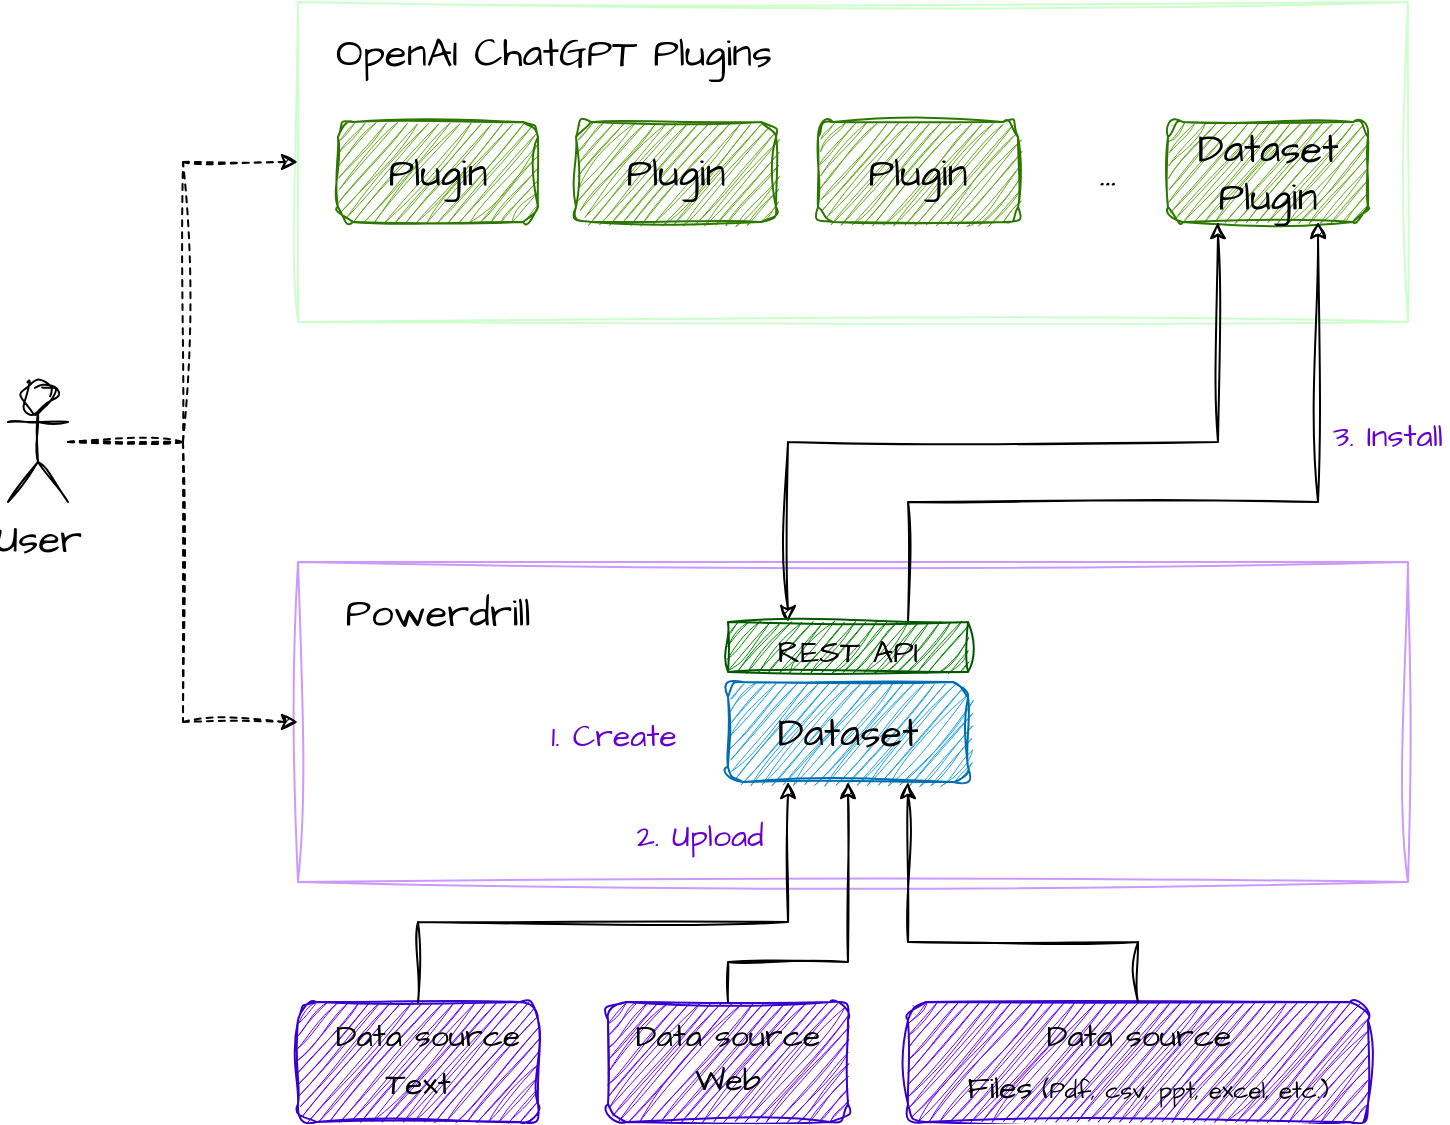 <mxfile version="21.6.8" type="github">
  <diagram name="Page-1" id="-RpIPuz9YmKVfhQ-e5wv">
    <mxGraphModel dx="1134" dy="1125" grid="1" gridSize="10" guides="1" tooltips="1" connect="1" arrows="1" fold="1" page="1" pageScale="1" pageWidth="827" pageHeight="1169" math="0" shadow="0">
      <root>
        <mxCell id="0" />
        <mxCell id="1" parent="0" />
        <mxCell id="BhB_OIrB13sOwprm3m46-2" value="" style="rounded=0;whiteSpace=wrap;html=1;sketch=1;hachureGap=4;jiggle=2;curveFitting=1;fontFamily=Architects Daughter;fontSource=https%3A%2F%2Ffonts.googleapis.com%2Fcss%3Ffamily%3DArchitects%2BDaughter;fontSize=20;strokeColor=#CC99FF;" parent="1" vertex="1">
          <mxGeometry x="225" y="680" width="555" height="160" as="geometry" />
        </mxCell>
        <mxCell id="BhB_OIrB13sOwprm3m46-3" value="" style="rounded=1;whiteSpace=wrap;html=1;sketch=1;curveFitting=1;jiggle=2;fillColor=#1ba1e2;fontColor=#ffffff;strokeColor=#006EAF;" parent="1" vertex="1">
          <mxGeometry x="440" y="740" width="120" height="50" as="geometry" />
        </mxCell>
        <mxCell id="BhB_OIrB13sOwprm3m46-4" value="Dataset" style="text;html=1;strokeColor=none;fillColor=none;align=center;verticalAlign=middle;whiteSpace=wrap;rounded=0;fontSize=20;fontFamily=Architects Daughter;" parent="1" vertex="1">
          <mxGeometry x="470" y="750" width="60" height="30" as="geometry" />
        </mxCell>
        <mxCell id="BhB_OIrB13sOwprm3m46-5" value="Powerdrill" style="text;html=1;strokeColor=none;fillColor=none;align=center;verticalAlign=middle;whiteSpace=wrap;rounded=0;fontSize=20;fontFamily=Architects Daughter;" parent="1" vertex="1">
          <mxGeometry x="265" y="690" width="60" height="30" as="geometry" />
        </mxCell>
        <mxCell id="BhB_OIrB13sOwprm3m46-6" value="" style="rounded=0;whiteSpace=wrap;html=1;sketch=1;hachureGap=4;jiggle=2;curveFitting=1;fontFamily=Architects Daughter;fontSource=https%3A%2F%2Ffonts.googleapis.com%2Fcss%3Ffamily%3DArchitects%2BDaughter;fontSize=20;strokeColor=#CCFFCC;" parent="1" vertex="1">
          <mxGeometry x="225" y="400" width="555" height="160" as="geometry" />
        </mxCell>
        <mxCell id="BhB_OIrB13sOwprm3m46-7" value="OpenAI ChatGPT Plugins" style="text;html=1;strokeColor=none;fillColor=none;align=center;verticalAlign=middle;whiteSpace=wrap;rounded=0;fontSize=20;fontFamily=Architects Daughter;" parent="1" vertex="1">
          <mxGeometry x="240" y="410" width="226" height="30" as="geometry" />
        </mxCell>
        <mxCell id="BhB_OIrB13sOwprm3m46-8" value="" style="rounded=1;whiteSpace=wrap;html=1;sketch=1;curveFitting=1;jiggle=2;fillColor=#60a917;fontColor=#ffffff;strokeColor=#2D7600;" parent="1" vertex="1">
          <mxGeometry x="245" y="460" width="100" height="50" as="geometry" />
        </mxCell>
        <mxCell id="BhB_OIrB13sOwprm3m46-9" value="Plugin" style="text;html=1;strokeColor=none;fillColor=none;align=center;verticalAlign=middle;whiteSpace=wrap;rounded=0;fontSize=20;fontFamily=Architects Daughter;" parent="1" vertex="1">
          <mxGeometry x="265" y="470" width="60" height="30" as="geometry" />
        </mxCell>
        <mxCell id="BhB_OIrB13sOwprm3m46-10" value="" style="rounded=1;whiteSpace=wrap;html=1;sketch=1;curveFitting=1;jiggle=2;fillColor=#60a917;fontColor=#ffffff;strokeColor=#2D7600;" parent="1" vertex="1">
          <mxGeometry x="364" y="460" width="100" height="50" as="geometry" />
        </mxCell>
        <mxCell id="BhB_OIrB13sOwprm3m46-11" value="Plugin" style="text;html=1;strokeColor=none;fillColor=none;align=center;verticalAlign=middle;whiteSpace=wrap;rounded=0;fontSize=20;fontFamily=Architects Daughter;" parent="1" vertex="1">
          <mxGeometry x="384" y="470" width="60" height="30" as="geometry" />
        </mxCell>
        <mxCell id="BhB_OIrB13sOwprm3m46-12" value="" style="rounded=1;whiteSpace=wrap;html=1;sketch=1;curveFitting=1;jiggle=2;fillColor=#60a917;fontColor=#ffffff;strokeColor=#2D7600;" parent="1" vertex="1">
          <mxGeometry x="485" y="460" width="100" height="50" as="geometry" />
        </mxCell>
        <mxCell id="BhB_OIrB13sOwprm3m46-13" value="Plugin" style="text;html=1;strokeColor=none;fillColor=none;align=center;verticalAlign=middle;whiteSpace=wrap;rounded=0;fontSize=20;fontFamily=Architects Daughter;" parent="1" vertex="1">
          <mxGeometry x="505" y="470" width="60" height="30" as="geometry" />
        </mxCell>
        <mxCell id="BhB_OIrB13sOwprm3m46-14" value="..." style="text;html=1;strokeColor=none;fillColor=none;align=center;verticalAlign=middle;whiteSpace=wrap;rounded=0;fontSize=20;fontFamily=Architects Daughter;" parent="1" vertex="1">
          <mxGeometry x="600" y="470" width="60" height="30" as="geometry" />
        </mxCell>
        <mxCell id="BhB_OIrB13sOwprm3m46-17" value="" style="rounded=1;whiteSpace=wrap;html=1;sketch=1;curveFitting=1;jiggle=2;fillColor=#60a917;fontColor=#ffffff;strokeColor=#2D7600;" parent="1" vertex="1">
          <mxGeometry x="660" y="460" width="100" height="50" as="geometry" />
        </mxCell>
        <mxCell id="BhB_OIrB13sOwprm3m46-18" value="Dataset&lt;br&gt;Plugin" style="text;html=1;strokeColor=none;fillColor=none;align=center;verticalAlign=middle;whiteSpace=wrap;rounded=0;fontSize=20;fontFamily=Architects Daughter;" parent="1" vertex="1">
          <mxGeometry x="680" y="470" width="60" height="30" as="geometry" />
        </mxCell>
        <mxCell id="BhB_OIrB13sOwprm3m46-21" style="edgeStyle=orthogonalEdgeStyle;rounded=0;sketch=1;hachureGap=4;jiggle=2;curveFitting=1;orthogonalLoop=1;jettySize=auto;html=1;entryX=0;entryY=0.5;entryDx=0;entryDy=0;fontFamily=Architects Daughter;fontSource=https%3A%2F%2Ffonts.googleapis.com%2Fcss%3Ffamily%3DArchitects%2BDaughter;fontSize=16;dashed=1;" parent="1" source="BhB_OIrB13sOwprm3m46-20" target="BhB_OIrB13sOwprm3m46-6" edge="1">
          <mxGeometry relative="1" as="geometry" />
        </mxCell>
        <mxCell id="BhB_OIrB13sOwprm3m46-22" style="edgeStyle=orthogonalEdgeStyle;rounded=0;sketch=1;hachureGap=4;jiggle=2;curveFitting=1;orthogonalLoop=1;jettySize=auto;html=1;entryX=0;entryY=0.5;entryDx=0;entryDy=0;fontFamily=Architects Daughter;fontSource=https%3A%2F%2Ffonts.googleapis.com%2Fcss%3Ffamily%3DArchitects%2BDaughter;fontSize=16;dashed=1;" parent="1" source="BhB_OIrB13sOwprm3m46-20" target="BhB_OIrB13sOwprm3m46-2" edge="1">
          <mxGeometry relative="1" as="geometry" />
        </mxCell>
        <mxCell id="BhB_OIrB13sOwprm3m46-20" value="User" style="shape=umlActor;verticalLabelPosition=bottom;verticalAlign=top;html=1;outlineConnect=0;sketch=1;hachureGap=4;jiggle=2;curveFitting=1;fontFamily=Architects Daughter;fontSource=https%3A%2F%2Ffonts.googleapis.com%2Fcss%3Ffamily%3DArchitects%2BDaughter;fontSize=20;" parent="1" vertex="1">
          <mxGeometry x="80" y="590" width="30" height="60" as="geometry" />
        </mxCell>
        <mxCell id="BhB_OIrB13sOwprm3m46-25" value="" style="rounded=1;whiteSpace=wrap;html=1;sketch=1;hachureGap=4;jiggle=2;curveFitting=1;fontFamily=Architects Daughter;fontSource=https%3A%2F%2Ffonts.googleapis.com%2Fcss%3Ffamily%3DArchitects%2BDaughter;fontSize=20;fillColor=#6a00ff;fontColor=#ffffff;strokeColor=#3700CC;" parent="1" vertex="1">
          <mxGeometry x="225" y="900" width="120" height="60" as="geometry" />
        </mxCell>
        <mxCell id="BhB_OIrB13sOwprm3m46-37" style="edgeStyle=orthogonalEdgeStyle;rounded=0;sketch=1;hachureGap=4;jiggle=2;curveFitting=1;orthogonalLoop=1;jettySize=auto;html=1;entryX=0.25;entryY=1;entryDx=0;entryDy=0;fontFamily=Architects Daughter;fontSource=https%3A%2F%2Ffonts.googleapis.com%2Fcss%3Ffamily%3DArchitects%2BDaughter;fontSize=16;" parent="1" source="BhB_OIrB13sOwprm3m46-26" target="BhB_OIrB13sOwprm3m46-3" edge="1">
          <mxGeometry relative="1" as="geometry">
            <Array as="points">
              <mxPoint x="285" y="860" />
              <mxPoint x="470" y="860" />
            </Array>
          </mxGeometry>
        </mxCell>
        <mxCell id="BhB_OIrB13sOwprm3m46-26" value="&lt;font style=&quot;font-size: 16px;&quot;&gt;Data source&lt;/font&gt;" style="text;html=1;strokeColor=none;fillColor=none;align=center;verticalAlign=middle;whiteSpace=wrap;rounded=0;fontSize=20;fontFamily=Architects Daughter;" parent="1" vertex="1">
          <mxGeometry x="240" y="900" width="100" height="30" as="geometry" />
        </mxCell>
        <mxCell id="BhB_OIrB13sOwprm3m46-27" value="&lt;font style=&quot;font-size: 16px;&quot;&gt;Text&lt;/font&gt;" style="text;html=1;strokeColor=none;fillColor=none;align=center;verticalAlign=middle;whiteSpace=wrap;rounded=0;fontSize=20;fontFamily=Architects Daughter;" parent="1" vertex="1">
          <mxGeometry x="255" y="924" width="60" height="30" as="geometry" />
        </mxCell>
        <mxCell id="BhB_OIrB13sOwprm3m46-28" value="" style="rounded=1;whiteSpace=wrap;html=1;sketch=1;hachureGap=4;jiggle=2;curveFitting=1;fontFamily=Architects Daughter;fontSource=https%3A%2F%2Ffonts.googleapis.com%2Fcss%3Ffamily%3DArchitects%2BDaughter;fontSize=20;fillColor=#6a00ff;fontColor=#ffffff;strokeColor=#3700CC;" parent="1" vertex="1">
          <mxGeometry x="380" y="900" width="120" height="60" as="geometry" />
        </mxCell>
        <mxCell id="BhB_OIrB13sOwprm3m46-38" style="edgeStyle=orthogonalEdgeStyle;rounded=0;sketch=1;hachureGap=4;jiggle=2;curveFitting=1;orthogonalLoop=1;jettySize=auto;html=1;entryX=0.5;entryY=1;entryDx=0;entryDy=0;fontFamily=Architects Daughter;fontSource=https%3A%2F%2Ffonts.googleapis.com%2Fcss%3Ffamily%3DArchitects%2BDaughter;fontSize=16;" parent="1" source="BhB_OIrB13sOwprm3m46-29" target="BhB_OIrB13sOwprm3m46-3" edge="1">
          <mxGeometry relative="1" as="geometry">
            <Array as="points">
              <mxPoint x="440" y="880" />
              <mxPoint x="500" y="880" />
            </Array>
          </mxGeometry>
        </mxCell>
        <mxCell id="BhB_OIrB13sOwprm3m46-29" value="&lt;font style=&quot;font-size: 16px;&quot;&gt;Data source&lt;/font&gt;" style="text;html=1;strokeColor=none;fillColor=none;align=center;verticalAlign=middle;whiteSpace=wrap;rounded=0;fontSize=20;fontFamily=Architects Daughter;" parent="1" vertex="1">
          <mxGeometry x="390" y="900" width="100" height="30" as="geometry" />
        </mxCell>
        <mxCell id="BhB_OIrB13sOwprm3m46-30" value="&lt;font style=&quot;font-size: 16px;&quot;&gt;Web&lt;/font&gt;" style="text;html=1;strokeColor=none;fillColor=none;align=center;verticalAlign=middle;whiteSpace=wrap;rounded=0;fontSize=20;fontFamily=Architects Daughter;" parent="1" vertex="1">
          <mxGeometry x="410" y="920" width="60" height="34" as="geometry" />
        </mxCell>
        <mxCell id="BhB_OIrB13sOwprm3m46-31" value="" style="rounded=1;whiteSpace=wrap;html=1;sketch=1;hachureGap=4;jiggle=2;curveFitting=1;fontFamily=Architects Daughter;fontSource=https%3A%2F%2Ffonts.googleapis.com%2Fcss%3Ffamily%3DArchitects%2BDaughter;fontSize=20;fillColor=#6a00ff;fontColor=#ffffff;strokeColor=#3700CC;" parent="1" vertex="1">
          <mxGeometry x="530" y="900" width="230" height="60" as="geometry" />
        </mxCell>
        <mxCell id="BhB_OIrB13sOwprm3m46-39" style="edgeStyle=orthogonalEdgeStyle;rounded=0;sketch=1;hachureGap=4;jiggle=2;curveFitting=1;orthogonalLoop=1;jettySize=auto;html=1;entryX=0.75;entryY=1;entryDx=0;entryDy=0;fontFamily=Architects Daughter;fontSource=https%3A%2F%2Ffonts.googleapis.com%2Fcss%3Ffamily%3DArchitects%2BDaughter;fontSize=16;" parent="1" source="BhB_OIrB13sOwprm3m46-32" target="BhB_OIrB13sOwprm3m46-3" edge="1">
          <mxGeometry relative="1" as="geometry">
            <Array as="points">
              <mxPoint x="645" y="870" />
              <mxPoint x="530" y="870" />
            </Array>
          </mxGeometry>
        </mxCell>
        <mxCell id="BhB_OIrB13sOwprm3m46-32" value="&lt;font style=&quot;font-size: 16px;&quot;&gt;Data source&lt;/font&gt;" style="text;html=1;strokeColor=none;fillColor=none;align=center;verticalAlign=middle;whiteSpace=wrap;rounded=0;fontSize=20;fontFamily=Architects Daughter;" parent="1" vertex="1">
          <mxGeometry x="592.5" y="900" width="105" height="30" as="geometry" />
        </mxCell>
        <mxCell id="BhB_OIrB13sOwprm3m46-33" value="&lt;font style=&quot;&quot;&gt;&lt;font style=&quot;font-size: 16px;&quot;&gt;Files&lt;/font&gt;&lt;font style=&quot;font-size: 12px;&quot;&gt; &lt;/font&gt;&lt;font style=&quot;font-size: 12px;&quot;&gt;(Pdf, csv, ppt, excel, etc.)&lt;/font&gt;&lt;/font&gt;" style="text;html=1;strokeColor=none;fillColor=none;align=center;verticalAlign=middle;whiteSpace=wrap;rounded=0;fontSize=20;fontFamily=Architects Daughter;strokeWidth=2;" parent="1" vertex="1">
          <mxGeometry x="550" y="926" width="200" height="30" as="geometry" />
        </mxCell>
        <mxCell id="BhB_OIrB13sOwprm3m46-40" value="&lt;font style=&quot;font-size: 16px;&quot;&gt;2. Upload&lt;/font&gt;" style="text;html=1;strokeColor=none;fillColor=none;align=center;verticalAlign=middle;whiteSpace=wrap;rounded=0;fontSize=20;fontFamily=Architects Daughter;fontColor=#6600CC;" parent="1" vertex="1">
          <mxGeometry x="388" y="800" width="76" height="30" as="geometry" />
        </mxCell>
        <mxCell id="BhB_OIrB13sOwprm3m46-43" style="edgeStyle=orthogonalEdgeStyle;rounded=0;sketch=1;hachureGap=4;jiggle=2;curveFitting=1;orthogonalLoop=1;jettySize=auto;html=1;entryX=0.25;entryY=1;entryDx=0;entryDy=0;fontFamily=Architects Daughter;fontSource=https%3A%2F%2Ffonts.googleapis.com%2Fcss%3Ffamily%3DArchitects%2BDaughter;fontSize=16;startArrow=classic;startFill=1;exitX=0.25;exitY=0;exitDx=0;exitDy=0;" parent="1" source="BhB_OIrB13sOwprm3m46-42" target="BhB_OIrB13sOwprm3m46-17" edge="1">
          <mxGeometry relative="1" as="geometry">
            <Array as="points">
              <mxPoint x="470" y="620" />
              <mxPoint x="685" y="620" />
            </Array>
          </mxGeometry>
        </mxCell>
        <mxCell id="BhB_OIrB13sOwprm3m46-44" style="edgeStyle=orthogonalEdgeStyle;rounded=0;sketch=1;hachureGap=4;jiggle=2;curveFitting=1;orthogonalLoop=1;jettySize=auto;html=1;exitX=0.75;exitY=0;exitDx=0;exitDy=0;entryX=0.75;entryY=1;entryDx=0;entryDy=0;fontFamily=Architects Daughter;fontSource=https%3A%2F%2Ffonts.googleapis.com%2Fcss%3Ffamily%3DArchitects%2BDaughter;fontSize=16;" parent="1" source="BhB_OIrB13sOwprm3m46-42" target="BhB_OIrB13sOwprm3m46-17" edge="1">
          <mxGeometry relative="1" as="geometry">
            <Array as="points">
              <mxPoint x="530" y="650" />
              <mxPoint x="735" y="650" />
            </Array>
          </mxGeometry>
        </mxCell>
        <mxCell id="BhB_OIrB13sOwprm3m46-42" value="&lt;font color=&quot;#000000&quot; style=&quot;font-size: 16px;&quot;&gt;REST API&lt;/font&gt;" style="rounded=0;whiteSpace=wrap;html=1;sketch=1;hachureGap=4;jiggle=2;curveFitting=1;fontFamily=Architects Daughter;fontSource=https%3A%2F%2Ffonts.googleapis.com%2Fcss%3Ffamily%3DArchitects%2BDaughter;fontSize=20;fillColor=#008a00;fontColor=#ffffff;strokeColor=#005700;" parent="1" vertex="1">
          <mxGeometry x="440" y="710" width="120" height="25" as="geometry" />
        </mxCell>
        <mxCell id="BhB_OIrB13sOwprm3m46-45" value="&lt;span style=&quot;font-size: 16px;&quot;&gt;3. Install&lt;/span&gt;" style="text;html=1;strokeColor=none;fillColor=none;align=center;verticalAlign=middle;whiteSpace=wrap;rounded=0;fontSize=20;fontFamily=Architects Daughter;fontColor=#6600CC;" parent="1" vertex="1">
          <mxGeometry x="740" y="600" width="60" height="30" as="geometry" />
        </mxCell>
        <mxCell id="BhB_OIrB13sOwprm3m46-47" value="&lt;font style=&quot;font-size: 16px;&quot;&gt;1. Create&lt;/font&gt;" style="text;html=1;strokeColor=none;fillColor=none;align=center;verticalAlign=middle;whiteSpace=wrap;rounded=0;fontSize=20;fontFamily=Architects Daughter;fontColor=#6600CC;" parent="1" vertex="1">
          <mxGeometry x="340" y="750" width="86" height="30" as="geometry" />
        </mxCell>
      </root>
    </mxGraphModel>
  </diagram>
</mxfile>
